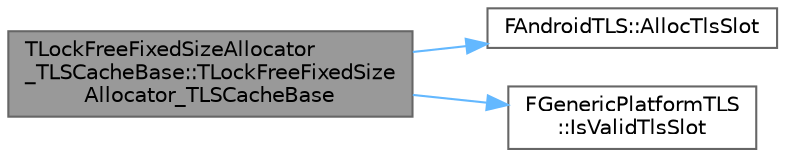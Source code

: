 digraph "TLockFreeFixedSizeAllocator_TLSCacheBase::TLockFreeFixedSizeAllocator_TLSCacheBase"
{
 // INTERACTIVE_SVG=YES
 // LATEX_PDF_SIZE
  bgcolor="transparent";
  edge [fontname=Helvetica,fontsize=10,labelfontname=Helvetica,labelfontsize=10];
  node [fontname=Helvetica,fontsize=10,shape=box,height=0.2,width=0.4];
  rankdir="LR";
  Node1 [id="Node000001",label="TLockFreeFixedSizeAllocator\l_TLSCacheBase::TLockFreeFixedSize\lAllocator_TLSCacheBase",height=0.2,width=0.4,color="gray40", fillcolor="grey60", style="filled", fontcolor="black",tooltip=" "];
  Node1 -> Node2 [id="edge1_Node000001_Node000002",color="steelblue1",style="solid",tooltip=" "];
  Node2 [id="Node000002",label="FAndroidTLS::AllocTlsSlot",height=0.2,width=0.4,color="grey40", fillcolor="white", style="filled",URL="$d9/dbb/structFAndroidTLS.html#a3db29d8c7ae4d134c76ef5eed2be872e",tooltip="Allocates a thread local store slot."];
  Node1 -> Node3 [id="edge2_Node000001_Node000003",color="steelblue1",style="solid",tooltip=" "];
  Node3 [id="Node000003",label="FGenericPlatformTLS\l::IsValidTlsSlot",height=0.2,width=0.4,color="grey40", fillcolor="white", style="filled",URL="$df/d25/structFGenericPlatformTLS.html#aabcbf4aff24b6c889fe3e3354204eecc",tooltip="Return false if this is an invalid TLS slot."];
}
